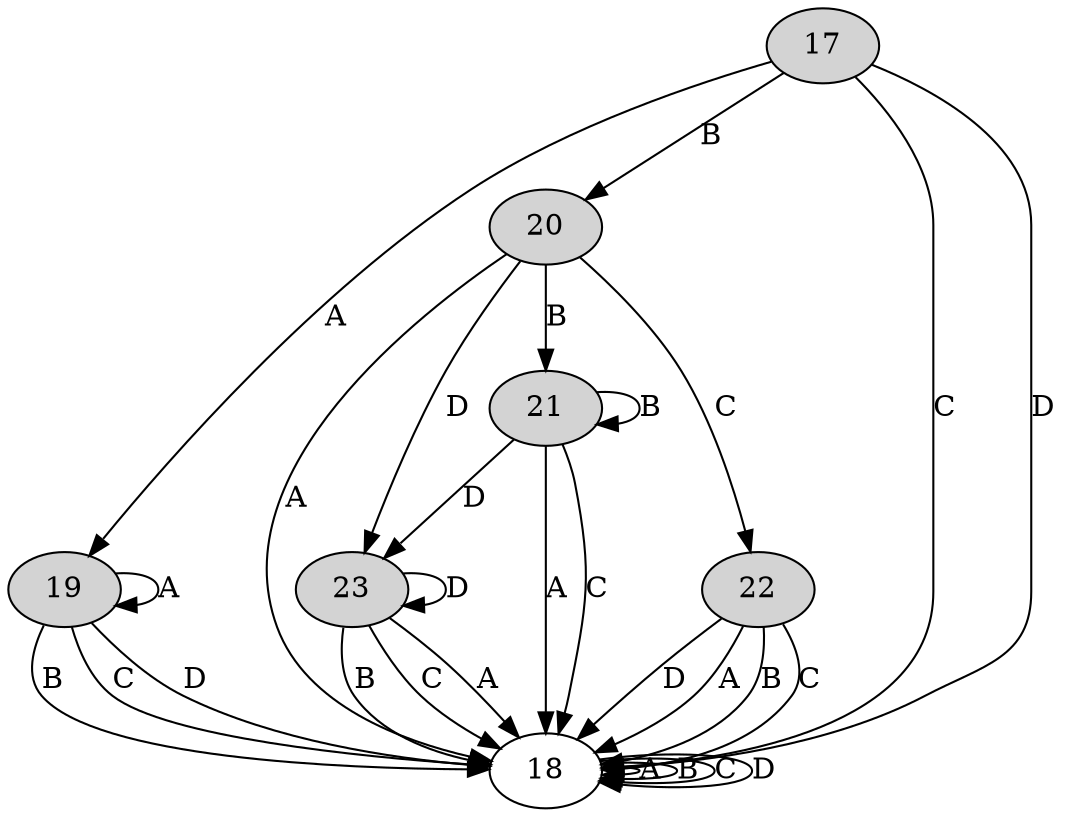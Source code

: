 digraph G {
17[style=filled]17->19[label=A];17->20[label=B];17->18[label=C];17->18[label=D];18->18[label=A];18->18[label=B];18->18[label=C];18->18[label=D];19[style=filled]19->19[label=A];19->18[label=B];19->18[label=C];19->18[label=D];20[style=filled]20->18[label=A];20->21[label=B];20->22[label=C];20->23[label=D];21[style=filled]21->18[label=A];21->21[label=B];21->18[label=C];21->23[label=D];22[style=filled]22->18[label=A];22->18[label=B];22->18[label=C];22->18[label=D];23[style=filled]23->18[label=A];23->18[label=B];23->18[label=C];23->23[label=D];}
